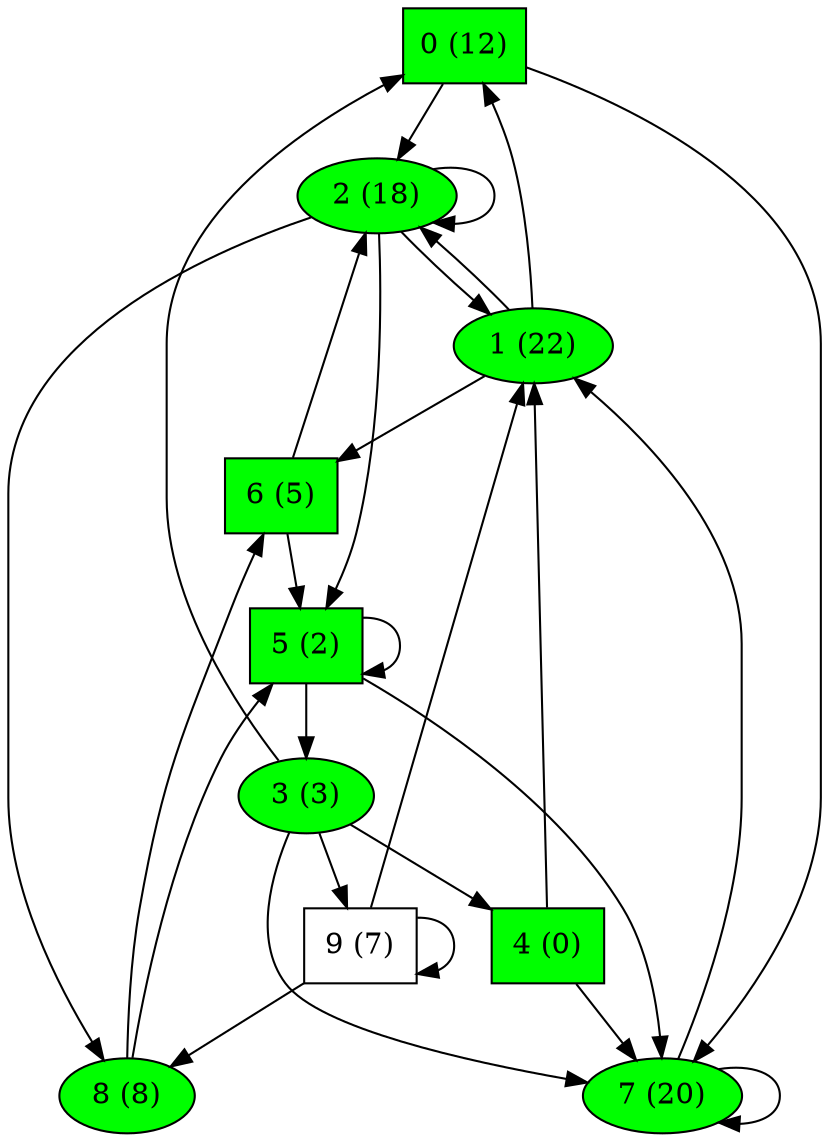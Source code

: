 digraph G { 
0[label="\N (12)", fillcolor=green, style=filled, shape=polygon ]
0->2
0->7
1[label="\N (22)" , style=filled, fillcolor=green ]
1->0
1->2
1->6
2[label="\N (18)" , style=filled, fillcolor=green ]
2->1
2->2
2->5
2->8
3[label="\N (3)" , style=filled, fillcolor=green ]
3->0
3->4
3->7
3->9
4[label="\N (0)", fillcolor=green, style=filled, shape=polygon ]
4->1
4->7
5[label="\N (2)", fillcolor=green, style=filled, shape=polygon ]
5->3
5->5
5->7
6[label="\N (5)", fillcolor=green, style=filled, shape=polygon ]
6->2
6->5
7[label="\N (20)" , style=filled, fillcolor=green ]
7->1
7->7
8[label="\N (8)" , style=filled, fillcolor=green ]
8->5
8->6
9[label="\N (7)", color=black, shape=polygon ]
9->1
9->8
9->9
}
